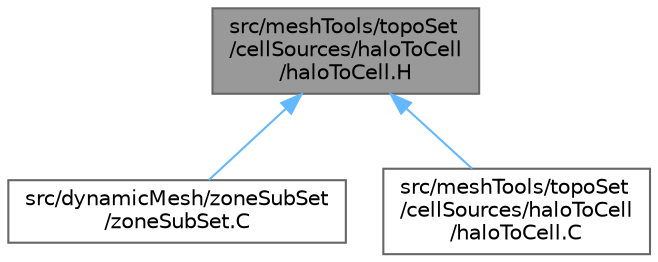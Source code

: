 digraph "src/meshTools/topoSet/cellSources/haloToCell/haloToCell.H"
{
 // LATEX_PDF_SIZE
  bgcolor="transparent";
  edge [fontname=Helvetica,fontsize=10,labelfontname=Helvetica,labelfontsize=10];
  node [fontname=Helvetica,fontsize=10,shape=box,height=0.2,width=0.4];
  Node1 [id="Node000001",label="src/meshTools/topoSet\l/cellSources/haloToCell\l/haloToCell.H",height=0.2,width=0.4,color="gray40", fillcolor="grey60", style="filled", fontcolor="black",tooltip=" "];
  Node1 -> Node2 [id="edge1_Node000001_Node000002",dir="back",color="steelblue1",style="solid",tooltip=" "];
  Node2 [id="Node000002",label="src/dynamicMesh/zoneSubSet\l/zoneSubSet.C",height=0.2,width=0.4,color="grey40", fillcolor="white", style="filled",URL="$zoneSubSet_8C.html",tooltip=" "];
  Node1 -> Node3 [id="edge2_Node000001_Node000003",dir="back",color="steelblue1",style="solid",tooltip=" "];
  Node3 [id="Node000003",label="src/meshTools/topoSet\l/cellSources/haloToCell\l/haloToCell.C",height=0.2,width=0.4,color="grey40", fillcolor="white", style="filled",URL="$haloToCell_8C.html",tooltip=" "];
}
